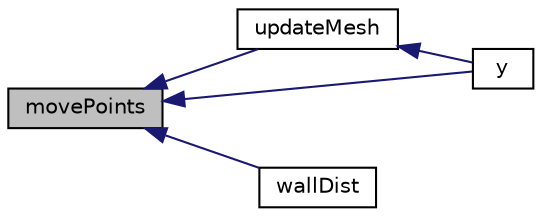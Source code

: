 digraph "movePoints"
{
  bgcolor="transparent";
  edge [fontname="Helvetica",fontsize="10",labelfontname="Helvetica",labelfontsize="10"];
  node [fontname="Helvetica",fontsize="10",shape=record];
  rankdir="LR";
  Node1 [label="movePoints",height=0.2,width=0.4,color="black", fillcolor="grey75", style="filled", fontcolor="black"];
  Node1 -> Node2 [dir="back",color="midnightblue",fontsize="10",style="solid",fontname="Helvetica"];
  Node2 [label="updateMesh",height=0.2,width=0.4,color="black",URL="$a02932.html#ad57565956fd4064299f4bd3c4eebb1d4",tooltip="Update the y-field when the mesh changes. "];
  Node2 -> Node3 [dir="back",color="midnightblue",fontsize="10",style="solid",fontname="Helvetica"];
  Node3 [label="y",height=0.2,width=0.4,color="black",URL="$a02932.html#a2b8dc3c099888950a490bc1930ef7f4d",tooltip="Return reference to cached distance-to-wall field. "];
  Node1 -> Node4 [dir="back",color="midnightblue",fontsize="10",style="solid",fontname="Helvetica"];
  Node4 [label="wallDist",height=0.2,width=0.4,color="black",URL="$a02932.html#a30a7c1062b852da3c71d7feddbcee93f",tooltip="Construct from mesh and optional patch type name. "];
  Node1 -> Node3 [dir="back",color="midnightblue",fontsize="10",style="solid",fontname="Helvetica"];
}
